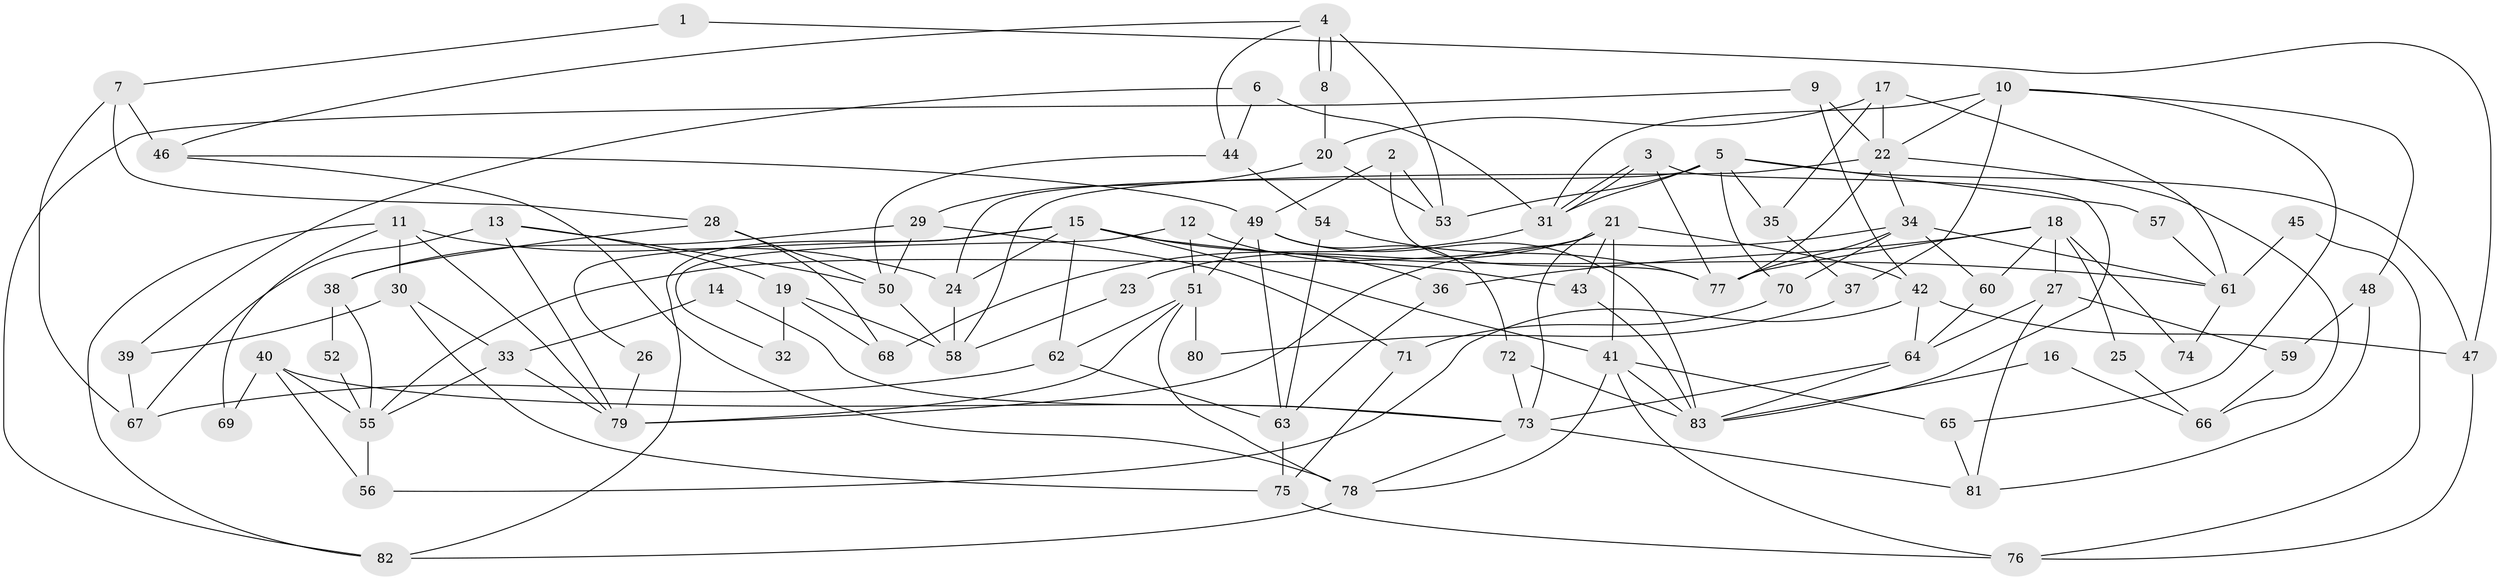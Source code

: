 // Generated by graph-tools (version 1.1) at 2025/50/03/09/25 03:50:07]
// undirected, 83 vertices, 166 edges
graph export_dot {
graph [start="1"]
  node [color=gray90,style=filled];
  1;
  2;
  3;
  4;
  5;
  6;
  7;
  8;
  9;
  10;
  11;
  12;
  13;
  14;
  15;
  16;
  17;
  18;
  19;
  20;
  21;
  22;
  23;
  24;
  25;
  26;
  27;
  28;
  29;
  30;
  31;
  32;
  33;
  34;
  35;
  36;
  37;
  38;
  39;
  40;
  41;
  42;
  43;
  44;
  45;
  46;
  47;
  48;
  49;
  50;
  51;
  52;
  53;
  54;
  55;
  56;
  57;
  58;
  59;
  60;
  61;
  62;
  63;
  64;
  65;
  66;
  67;
  68;
  69;
  70;
  71;
  72;
  73;
  74;
  75;
  76;
  77;
  78;
  79;
  80;
  81;
  82;
  83;
  1 -- 47;
  1 -- 7;
  2 -- 77;
  2 -- 49;
  2 -- 53;
  3 -- 77;
  3 -- 31;
  3 -- 31;
  3 -- 83;
  4 -- 8;
  4 -- 8;
  4 -- 46;
  4 -- 44;
  4 -- 53;
  5 -- 31;
  5 -- 53;
  5 -- 24;
  5 -- 35;
  5 -- 47;
  5 -- 57;
  5 -- 70;
  6 -- 44;
  6 -- 31;
  6 -- 39;
  7 -- 46;
  7 -- 67;
  7 -- 28;
  8 -- 20;
  9 -- 82;
  9 -- 42;
  9 -- 22;
  10 -- 31;
  10 -- 22;
  10 -- 37;
  10 -- 48;
  10 -- 65;
  11 -- 24;
  11 -- 30;
  11 -- 69;
  11 -- 79;
  11 -- 82;
  12 -- 51;
  12 -- 43;
  12 -- 32;
  13 -- 79;
  13 -- 50;
  13 -- 19;
  13 -- 67;
  14 -- 33;
  14 -- 73;
  15 -- 41;
  15 -- 82;
  15 -- 24;
  15 -- 26;
  15 -- 36;
  15 -- 61;
  15 -- 62;
  16 -- 66;
  16 -- 83;
  17 -- 61;
  17 -- 22;
  17 -- 20;
  17 -- 35;
  18 -- 27;
  18 -- 36;
  18 -- 25;
  18 -- 60;
  18 -- 74;
  18 -- 77;
  19 -- 58;
  19 -- 32;
  19 -- 68;
  20 -- 53;
  20 -- 29;
  21 -- 41;
  21 -- 73;
  21 -- 23;
  21 -- 42;
  21 -- 43;
  21 -- 55;
  22 -- 58;
  22 -- 34;
  22 -- 66;
  22 -- 77;
  23 -- 58;
  24 -- 58;
  25 -- 66;
  26 -- 79;
  27 -- 81;
  27 -- 64;
  27 -- 59;
  28 -- 50;
  28 -- 38;
  28 -- 68;
  29 -- 38;
  29 -- 50;
  29 -- 71;
  30 -- 39;
  30 -- 75;
  30 -- 33;
  31 -- 68;
  33 -- 79;
  33 -- 55;
  34 -- 77;
  34 -- 60;
  34 -- 61;
  34 -- 70;
  34 -- 79;
  35 -- 37;
  36 -- 63;
  37 -- 80;
  38 -- 55;
  38 -- 52;
  39 -- 67;
  40 -- 55;
  40 -- 56;
  40 -- 69;
  40 -- 73;
  41 -- 83;
  41 -- 78;
  41 -- 65;
  41 -- 76;
  42 -- 64;
  42 -- 47;
  42 -- 56;
  43 -- 83;
  44 -- 54;
  44 -- 50;
  45 -- 76;
  45 -- 61;
  46 -- 49;
  46 -- 78;
  47 -- 76;
  48 -- 81;
  48 -- 59;
  49 -- 63;
  49 -- 83;
  49 -- 51;
  49 -- 72;
  50 -- 58;
  51 -- 79;
  51 -- 62;
  51 -- 78;
  51 -- 80;
  52 -- 55;
  54 -- 63;
  54 -- 77;
  55 -- 56;
  57 -- 61;
  59 -- 66;
  60 -- 64;
  61 -- 74;
  62 -- 63;
  62 -- 67;
  63 -- 75;
  64 -- 73;
  64 -- 83;
  65 -- 81;
  70 -- 71;
  71 -- 75;
  72 -- 83;
  72 -- 73;
  73 -- 78;
  73 -- 81;
  75 -- 76;
  78 -- 82;
}
